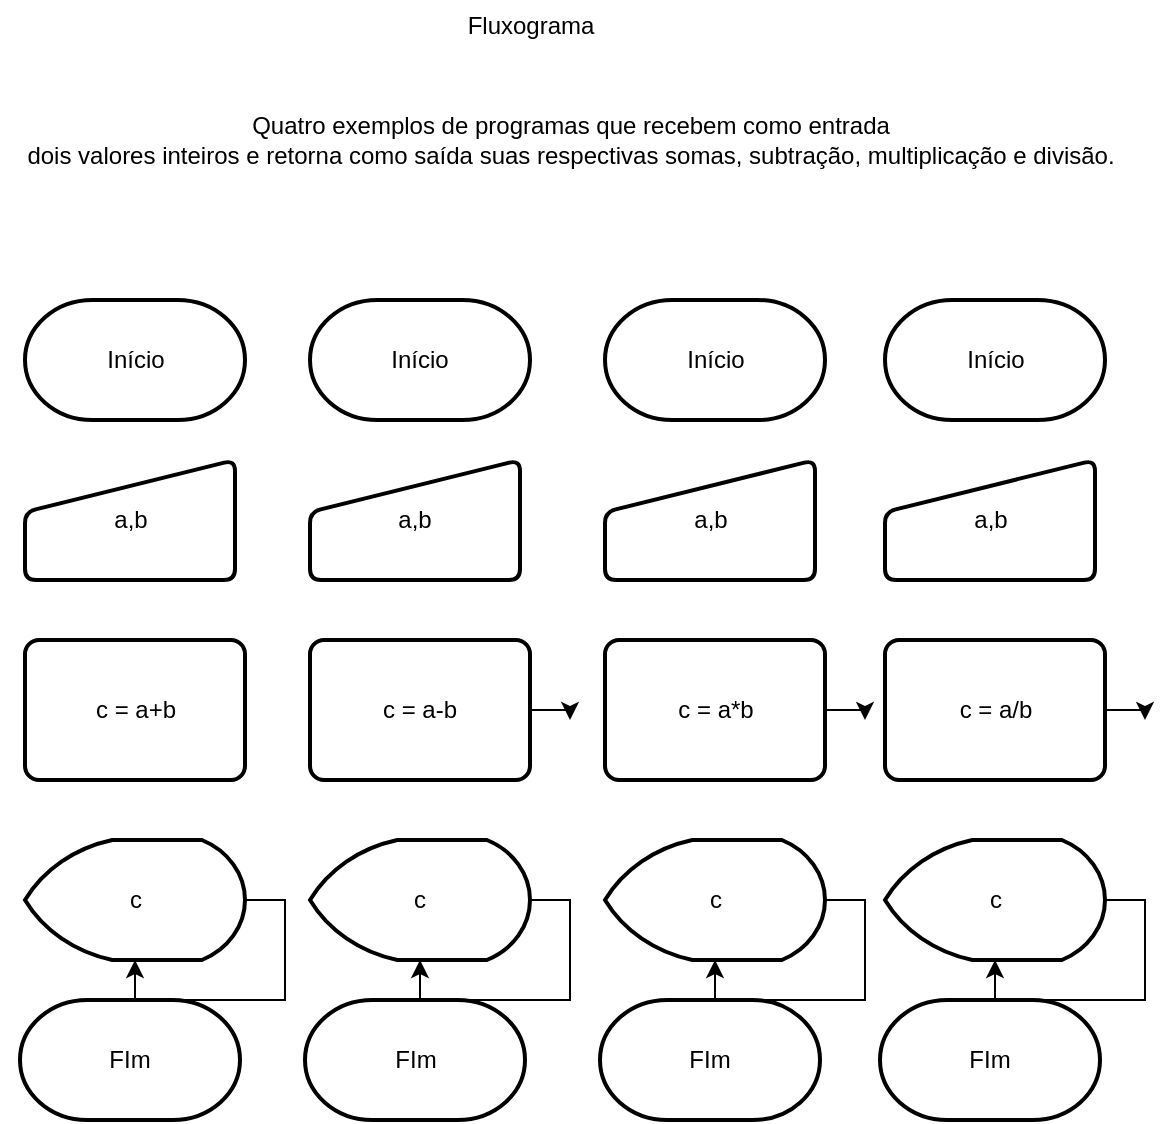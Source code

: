 <mxfile version="20.1.4" type="device"><diagram id="344rLYRtanZnSBZ5vHFn" name="Página-1"><mxGraphModel dx="1797" dy="654" grid="1" gridSize="10" guides="1" tooltips="1" connect="1" arrows="1" fold="1" page="1" pageScale="1" pageWidth="827" pageHeight="1169" math="0" shadow="0"><root><mxCell id="0"/><mxCell id="1" parent="0"/><mxCell id="TJp3u4mBEk8cYW2FZ_d9-6" value="Início" style="strokeWidth=2;html=1;shape=mxgraph.flowchart.terminator;whiteSpace=wrap;" vertex="1" parent="1"><mxGeometry x="242.5" y="160" width="110" height="60" as="geometry"/></mxCell><mxCell id="TJp3u4mBEk8cYW2FZ_d9-7" value="FIm" style="strokeWidth=2;html=1;shape=mxgraph.flowchart.terminator;whiteSpace=wrap;" vertex="1" parent="1"><mxGeometry x="240" y="510" width="110" height="60" as="geometry"/></mxCell><mxCell id="TJp3u4mBEk8cYW2FZ_d9-9" value="a,b" style="html=1;strokeWidth=2;shape=manualInput;whiteSpace=wrap;rounded=1;size=26;arcSize=11;" vertex="1" parent="1"><mxGeometry x="242.5" y="240" width="105" height="60" as="geometry"/></mxCell><mxCell id="TJp3u4mBEk8cYW2FZ_d9-14" style="edgeStyle=orthogonalEdgeStyle;rounded=0;orthogonalLoop=1;jettySize=auto;html=1;exitX=1;exitY=0.5;exitDx=0;exitDy=0;" edge="1" parent="1" source="TJp3u4mBEk8cYW2FZ_d9-10"><mxGeometry relative="1" as="geometry"><mxPoint x="372.5" y="370" as="targetPoint"/></mxGeometry></mxCell><mxCell id="TJp3u4mBEk8cYW2FZ_d9-10" value="c = a*b" style="rounded=1;whiteSpace=wrap;html=1;absoluteArcSize=1;arcSize=14;strokeWidth=2;" vertex="1" parent="1"><mxGeometry x="242.5" y="330" width="110" height="70" as="geometry"/></mxCell><mxCell id="TJp3u4mBEk8cYW2FZ_d9-12" value="c" style="strokeWidth=2;html=1;shape=mxgraph.flowchart.display;whiteSpace=wrap;" vertex="1" parent="1"><mxGeometry x="242.5" y="430" width="110" height="60" as="geometry"/></mxCell><mxCell id="TJp3u4mBEk8cYW2FZ_d9-13" style="edgeStyle=orthogonalEdgeStyle;rounded=0;orthogonalLoop=1;jettySize=auto;html=1;exitX=1;exitY=0.5;exitDx=0;exitDy=0;exitPerimeter=0;" edge="1" parent="1" source="TJp3u4mBEk8cYW2FZ_d9-12" target="TJp3u4mBEk8cYW2FZ_d9-12"><mxGeometry relative="1" as="geometry"/></mxCell><mxCell id="TJp3u4mBEk8cYW2FZ_d9-15" value="Início" style="strokeWidth=2;html=1;shape=mxgraph.flowchart.terminator;whiteSpace=wrap;" vertex="1" parent="1"><mxGeometry x="382.5" y="160" width="110" height="60" as="geometry"/></mxCell><mxCell id="TJp3u4mBEk8cYW2FZ_d9-16" value="FIm" style="strokeWidth=2;html=1;shape=mxgraph.flowchart.terminator;whiteSpace=wrap;" vertex="1" parent="1"><mxGeometry x="380" y="510" width="110" height="60" as="geometry"/></mxCell><mxCell id="TJp3u4mBEk8cYW2FZ_d9-17" value="a,b" style="html=1;strokeWidth=2;shape=manualInput;whiteSpace=wrap;rounded=1;size=26;arcSize=11;" vertex="1" parent="1"><mxGeometry x="382.5" y="240" width="105" height="60" as="geometry"/></mxCell><mxCell id="TJp3u4mBEk8cYW2FZ_d9-18" style="edgeStyle=orthogonalEdgeStyle;rounded=0;orthogonalLoop=1;jettySize=auto;html=1;exitX=1;exitY=0.5;exitDx=0;exitDy=0;" edge="1" parent="1" source="TJp3u4mBEk8cYW2FZ_d9-19"><mxGeometry relative="1" as="geometry"><mxPoint x="512.5" y="370" as="targetPoint"/></mxGeometry></mxCell><mxCell id="TJp3u4mBEk8cYW2FZ_d9-19" value="c = a/b" style="rounded=1;whiteSpace=wrap;html=1;absoluteArcSize=1;arcSize=14;strokeWidth=2;" vertex="1" parent="1"><mxGeometry x="382.5" y="330" width="110" height="70" as="geometry"/></mxCell><mxCell id="TJp3u4mBEk8cYW2FZ_d9-20" value="c" style="strokeWidth=2;html=1;shape=mxgraph.flowchart.display;whiteSpace=wrap;" vertex="1" parent="1"><mxGeometry x="382.5" y="430" width="110" height="60" as="geometry"/></mxCell><mxCell id="TJp3u4mBEk8cYW2FZ_d9-21" style="edgeStyle=orthogonalEdgeStyle;rounded=0;orthogonalLoop=1;jettySize=auto;html=1;exitX=1;exitY=0.5;exitDx=0;exitDy=0;exitPerimeter=0;" edge="1" parent="1" source="TJp3u4mBEk8cYW2FZ_d9-20" target="TJp3u4mBEk8cYW2FZ_d9-20"><mxGeometry relative="1" as="geometry"/></mxCell><mxCell id="TJp3u4mBEk8cYW2FZ_d9-36" value="Início" style="strokeWidth=2;html=1;shape=mxgraph.flowchart.terminator;whiteSpace=wrap;" vertex="1" parent="1"><mxGeometry x="-47.5" y="160" width="110" height="60" as="geometry"/></mxCell><mxCell id="TJp3u4mBEk8cYW2FZ_d9-37" value="FIm" style="strokeWidth=2;html=1;shape=mxgraph.flowchart.terminator;whiteSpace=wrap;" vertex="1" parent="1"><mxGeometry x="-50" y="510" width="110" height="60" as="geometry"/></mxCell><mxCell id="TJp3u4mBEk8cYW2FZ_d9-38" value="a,b" style="html=1;strokeWidth=2;shape=manualInput;whiteSpace=wrap;rounded=1;size=26;arcSize=11;" vertex="1" parent="1"><mxGeometry x="-47.5" y="240" width="105" height="60" as="geometry"/></mxCell><mxCell id="TJp3u4mBEk8cYW2FZ_d9-39" style="edgeStyle=orthogonalEdgeStyle;rounded=0;orthogonalLoop=1;jettySize=auto;html=1;exitX=1;exitY=0.5;exitDx=0;exitDy=0;" edge="1" parent="1" source="TJp3u4mBEk8cYW2FZ_d9-40"><mxGeometry relative="1" as="geometry"><mxPoint x="32.5" y="370" as="targetPoint"/></mxGeometry></mxCell><mxCell id="TJp3u4mBEk8cYW2FZ_d9-40" value="c = a+b" style="rounded=1;whiteSpace=wrap;html=1;absoluteArcSize=1;arcSize=14;strokeWidth=2;" vertex="1" parent="1"><mxGeometry x="-47.5" y="330" width="110" height="70" as="geometry"/></mxCell><mxCell id="TJp3u4mBEk8cYW2FZ_d9-41" value="c" style="strokeWidth=2;html=1;shape=mxgraph.flowchart.display;whiteSpace=wrap;" vertex="1" parent="1"><mxGeometry x="-47.5" y="430" width="110" height="60" as="geometry"/></mxCell><mxCell id="TJp3u4mBEk8cYW2FZ_d9-42" style="edgeStyle=orthogonalEdgeStyle;rounded=0;orthogonalLoop=1;jettySize=auto;html=1;exitX=1;exitY=0.5;exitDx=0;exitDy=0;exitPerimeter=0;" edge="1" parent="1" source="TJp3u4mBEk8cYW2FZ_d9-41" target="TJp3u4mBEk8cYW2FZ_d9-41"><mxGeometry relative="1" as="geometry"/></mxCell><mxCell id="TJp3u4mBEk8cYW2FZ_d9-43" value="Início" style="strokeWidth=2;html=1;shape=mxgraph.flowchart.terminator;whiteSpace=wrap;" vertex="1" parent="1"><mxGeometry x="95" y="160" width="110" height="60" as="geometry"/></mxCell><mxCell id="TJp3u4mBEk8cYW2FZ_d9-44" value="FIm" style="strokeWidth=2;html=1;shape=mxgraph.flowchart.terminator;whiteSpace=wrap;" vertex="1" parent="1"><mxGeometry x="92.5" y="510" width="110" height="60" as="geometry"/></mxCell><mxCell id="TJp3u4mBEk8cYW2FZ_d9-45" value="a,b" style="html=1;strokeWidth=2;shape=manualInput;whiteSpace=wrap;rounded=1;size=26;arcSize=11;" vertex="1" parent="1"><mxGeometry x="95" y="240" width="105" height="60" as="geometry"/></mxCell><mxCell id="TJp3u4mBEk8cYW2FZ_d9-46" style="edgeStyle=orthogonalEdgeStyle;rounded=0;orthogonalLoop=1;jettySize=auto;html=1;exitX=1;exitY=0.5;exitDx=0;exitDy=0;" edge="1" parent="1" source="TJp3u4mBEk8cYW2FZ_d9-47"><mxGeometry relative="1" as="geometry"><mxPoint x="225" y="370" as="targetPoint"/></mxGeometry></mxCell><mxCell id="TJp3u4mBEk8cYW2FZ_d9-47" value="c = a-b" style="rounded=1;whiteSpace=wrap;html=1;absoluteArcSize=1;arcSize=14;strokeWidth=2;" vertex="1" parent="1"><mxGeometry x="95" y="330" width="110" height="70" as="geometry"/></mxCell><mxCell id="TJp3u4mBEk8cYW2FZ_d9-48" value="c" style="strokeWidth=2;html=1;shape=mxgraph.flowchart.display;whiteSpace=wrap;" vertex="1" parent="1"><mxGeometry x="95" y="430" width="110" height="60" as="geometry"/></mxCell><mxCell id="TJp3u4mBEk8cYW2FZ_d9-49" style="edgeStyle=orthogonalEdgeStyle;rounded=0;orthogonalLoop=1;jettySize=auto;html=1;exitX=1;exitY=0.5;exitDx=0;exitDy=0;exitPerimeter=0;" edge="1" parent="1" source="TJp3u4mBEk8cYW2FZ_d9-48" target="TJp3u4mBEk8cYW2FZ_d9-48"><mxGeometry relative="1" as="geometry"/></mxCell><mxCell id="TJp3u4mBEk8cYW2FZ_d9-50" value="Fluxograma&lt;br&gt;&lt;br&gt;" style="text;html=1;align=center;verticalAlign=middle;resizable=0;points=[];autosize=1;strokeColor=none;fillColor=none;" vertex="1" parent="1"><mxGeometry x="160" y="10" width="90" height="40" as="geometry"/></mxCell><mxCell id="TJp3u4mBEk8cYW2FZ_d9-51" value="Quatro exemplos de programas que recebem como entrada&lt;br&gt;dois valores inteiros e retorna como saída suas respectivas somas, subtração, multiplicação e divisão.&lt;br&gt;" style="text;html=1;align=center;verticalAlign=middle;resizable=0;points=[];autosize=1;strokeColor=none;fillColor=none;" vertex="1" parent="1"><mxGeometry x="-60" y="60" width="570" height="40" as="geometry"/></mxCell></root></mxGraphModel></diagram></mxfile>